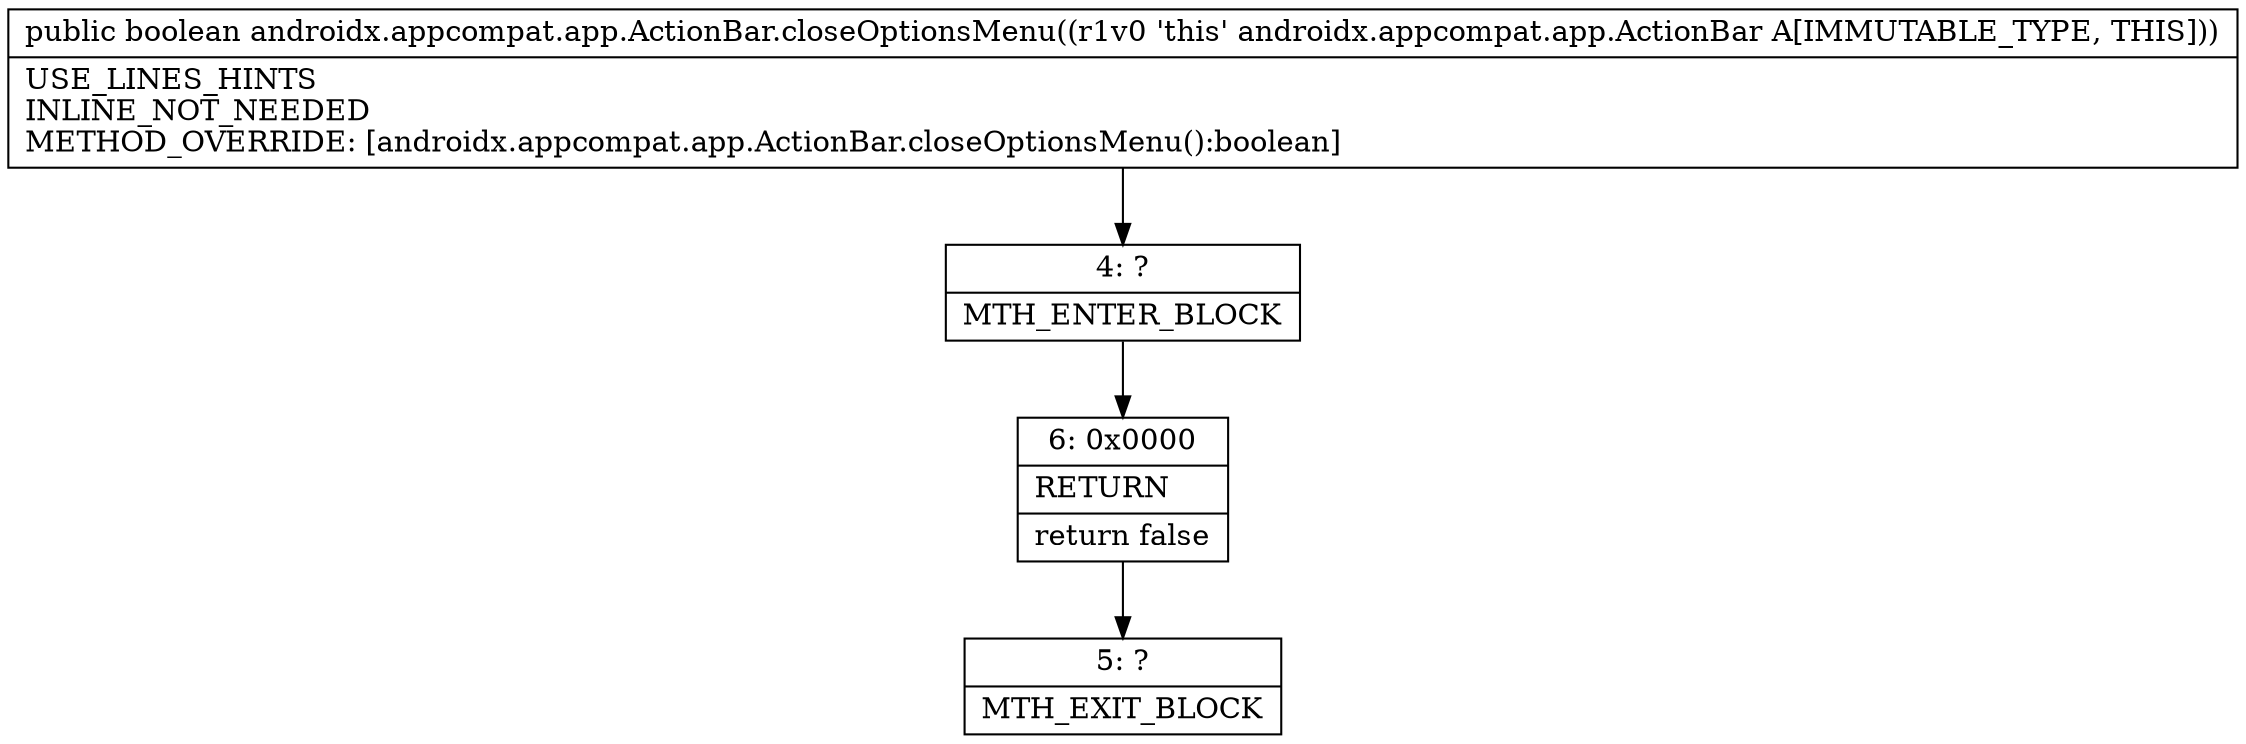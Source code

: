 digraph "CFG forandroidx.appcompat.app.ActionBar.closeOptionsMenu()Z" {
Node_4 [shape=record,label="{4\:\ ?|MTH_ENTER_BLOCK\l}"];
Node_6 [shape=record,label="{6\:\ 0x0000|RETURN\l|return false\l}"];
Node_5 [shape=record,label="{5\:\ ?|MTH_EXIT_BLOCK\l}"];
MethodNode[shape=record,label="{public boolean androidx.appcompat.app.ActionBar.closeOptionsMenu((r1v0 'this' androidx.appcompat.app.ActionBar A[IMMUTABLE_TYPE, THIS]))  | USE_LINES_HINTS\lINLINE_NOT_NEEDED\lMETHOD_OVERRIDE: [androidx.appcompat.app.ActionBar.closeOptionsMenu():boolean]\l}"];
MethodNode -> Node_4;Node_4 -> Node_6;
Node_6 -> Node_5;
}

